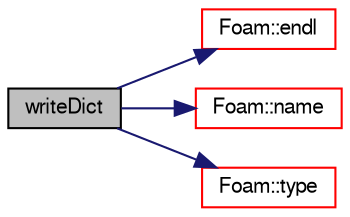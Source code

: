 digraph "writeDict"
{
  bgcolor="transparent";
  edge [fontname="FreeSans",fontsize="10",labelfontname="FreeSans",labelfontsize="10"];
  node [fontname="FreeSans",fontsize="10",shape=record];
  rankdir="LR";
  Node335 [label="writeDict",height=0.2,width=0.4,color="black", fillcolor="grey75", style="filled", fontcolor="black"];
  Node335 -> Node336 [color="midnightblue",fontsize="10",style="solid",fontname="FreeSans"];
  Node336 [label="Foam::endl",height=0.2,width=0.4,color="red",URL="$a21124.html#a2db8fe02a0d3909e9351bb4275b23ce4",tooltip="Add newline and flush stream. "];
  Node335 -> Node338 [color="midnightblue",fontsize="10",style="solid",fontname="FreeSans"];
  Node338 [label="Foam::name",height=0.2,width=0.4,color="red",URL="$a21124.html#adcb0df2bd4953cb6bb390272d8263c3a",tooltip="Return a string representation of a complex. "];
  Node335 -> Node341 [color="midnightblue",fontsize="10",style="solid",fontname="FreeSans"];
  Node341 [label="Foam::type",height=0.2,width=0.4,color="red",URL="$a21124.html#aec48583af672626378f501eb9fc32cd1",tooltip="Return the file type: DIRECTORY or FILE. "];
}
